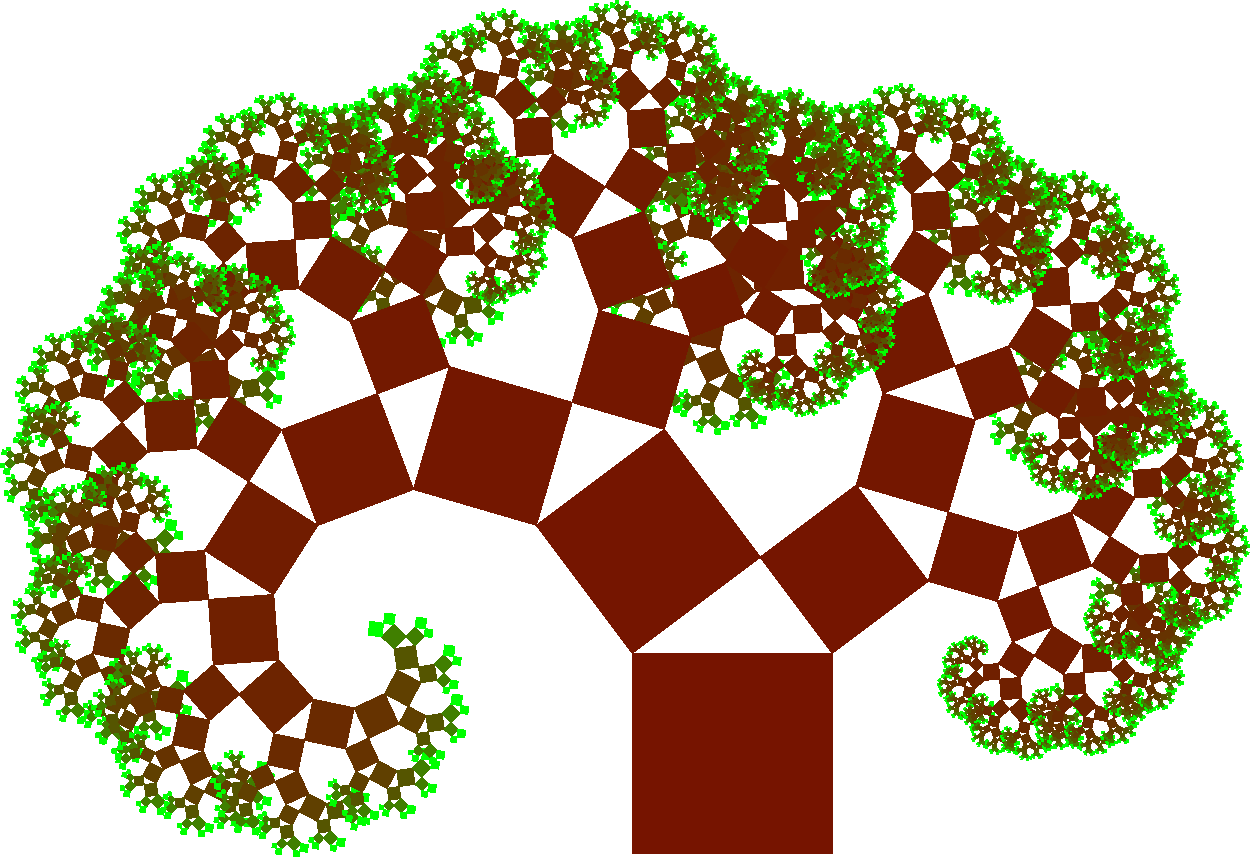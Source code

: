 // Pythagorean tree
// http://www.piprime.fr/971/official_asymptote_example-PythagoreanTree/

/* This code comes from The Official Asymptote Gallery */

settings.render = 5;
size(250);

real a=3;
real b=4;
real c=hypot(a,b);

transform ta=shift(c,c)*rotate(-aCos(a/c))*scale(a/c)*shift(-c);
transform tb=shift(0,c)*rotate(aCos(b/c))*scale(b/c);

picture Pythagorean(int n) {
  picture pic;
  fill(pic,scale(c)*unitsquare,1/(n+1)*green+n/(n+1)*brown);
  if(n == 0) return pic;
  picture branch=Pythagorean(--n);
  add(pic,ta*branch);
  add(pic,tb*branch);
  return pic;
}

add(Pythagorean(12));

